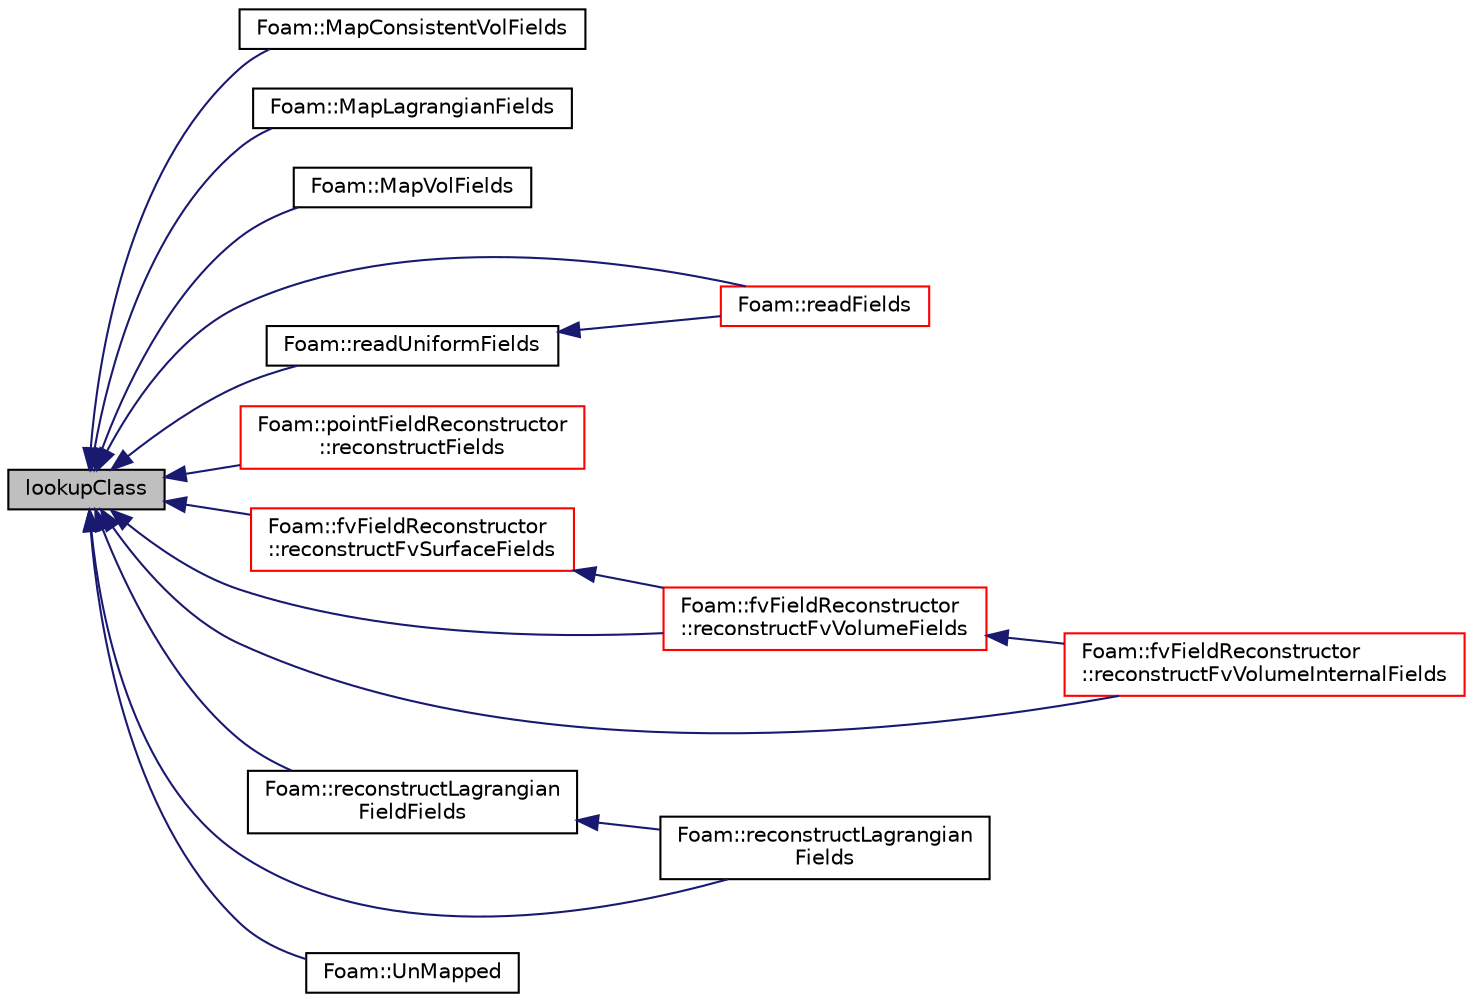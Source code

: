 digraph "lookupClass"
{
  bgcolor="transparent";
  edge [fontname="Helvetica",fontsize="10",labelfontname="Helvetica",labelfontsize="10"];
  node [fontname="Helvetica",fontsize="10",shape=record];
  rankdir="LR";
  Node1 [label="lookupClass",height=0.2,width=0.4,color="black", fillcolor="grey75", style="filled", fontcolor="black"];
  Node1 -> Node2 [dir="back",color="midnightblue",fontsize="10",style="solid",fontname="Helvetica"];
  Node2 [label="Foam::MapConsistentVolFields",height=0.2,width=0.4,color="black",URL="$a10909.html#aac4e9da9d87e049a6ceedd87d44d0e1e"];
  Node1 -> Node3 [dir="back",color="midnightblue",fontsize="10",style="solid",fontname="Helvetica"];
  Node3 [label="Foam::MapLagrangianFields",height=0.2,width=0.4,color="black",URL="$a10909.html#aa4c2477241512930dc343a71a890feb3",tooltip="Gets the indices of (source)particles that have been appended to the. "];
  Node1 -> Node4 [dir="back",color="midnightblue",fontsize="10",style="solid",fontname="Helvetica"];
  Node4 [label="Foam::MapVolFields",height=0.2,width=0.4,color="black",URL="$a10909.html#a1d6f6e241e1c37496af8a46df442780b"];
  Node1 -> Node5 [dir="back",color="midnightblue",fontsize="10",style="solid",fontname="Helvetica"];
  Node5 [label="Foam::readFields",height=0.2,width=0.4,color="red",URL="$a10909.html#a37e5c4c2e45c8917135c286f9a99535f",tooltip="Read the selected GeometricFields of the specified type. "];
  Node1 -> Node6 [dir="back",color="midnightblue",fontsize="10",style="solid",fontname="Helvetica"];
  Node6 [label="Foam::readUniformFields",height=0.2,width=0.4,color="black",URL="$a10909.html#af5dd86521b004e378e2f9aca09d4ac4c",tooltip="Read the selected UniformDimensionedFields of the specified type. "];
  Node6 -> Node5 [dir="back",color="midnightblue",fontsize="10",style="solid",fontname="Helvetica"];
  Node1 -> Node7 [dir="back",color="midnightblue",fontsize="10",style="solid",fontname="Helvetica"];
  Node7 [label="Foam::pointFieldReconstructor\l::reconstructFields",height=0.2,width=0.4,color="red",URL="$a01923.html#afdbc06f26580a47771f50bfc33ac87a1",tooltip="Reconstruct and write all fields. "];
  Node1 -> Node8 [dir="back",color="midnightblue",fontsize="10",style="solid",fontname="Helvetica"];
  Node8 [label="Foam::fvFieldReconstructor\l::reconstructFvSurfaceFields",height=0.2,width=0.4,color="red",URL="$a00890.html#ae2d566ae42b0d3d1cae82189cc15e3f5",tooltip="Read, reconstruct and write all/selected surface fields. "];
  Node8 -> Node9 [dir="back",color="midnightblue",fontsize="10",style="solid",fontname="Helvetica"];
  Node9 [label="Foam::fvFieldReconstructor\l::reconstructFvVolumeFields",height=0.2,width=0.4,color="red",URL="$a00890.html#a8d6a39c49209189dc1677e2985888107",tooltip="Read, reconstruct and write all/selected volume fields. "];
  Node9 -> Node10 [dir="back",color="midnightblue",fontsize="10",style="solid",fontname="Helvetica"];
  Node10 [label="Foam::fvFieldReconstructor\l::reconstructFvVolumeInternalFields",height=0.2,width=0.4,color="red",URL="$a00890.html#a56b0a335258f4da54a984dc25ef10e89",tooltip="Read, reconstruct and write all/selected volume internal fields. "];
  Node1 -> Node9 [dir="back",color="midnightblue",fontsize="10",style="solid",fontname="Helvetica"];
  Node1 -> Node10 [dir="back",color="midnightblue",fontsize="10",style="solid",fontname="Helvetica"];
  Node1 -> Node11 [dir="back",color="midnightblue",fontsize="10",style="solid",fontname="Helvetica"];
  Node11 [label="Foam::reconstructLagrangian\lFieldFields",height=0.2,width=0.4,color="black",URL="$a10909.html#a7d4b2cacc32265a49e7664807afda7e5"];
  Node11 -> Node12 [dir="back",color="midnightblue",fontsize="10",style="solid",fontname="Helvetica"];
  Node12 [label="Foam::reconstructLagrangian\lFields",height=0.2,width=0.4,color="black",URL="$a10909.html#a46e14d4afb931626b729217805b535af"];
  Node1 -> Node12 [dir="back",color="midnightblue",fontsize="10",style="solid",fontname="Helvetica"];
  Node1 -> Node13 [dir="back",color="midnightblue",fontsize="10",style="solid",fontname="Helvetica"];
  Node13 [label="Foam::UnMapped",height=0.2,width=0.4,color="black",URL="$a10909.html#a8a2e5020e784534c6733a3c6a17be226"];
}
